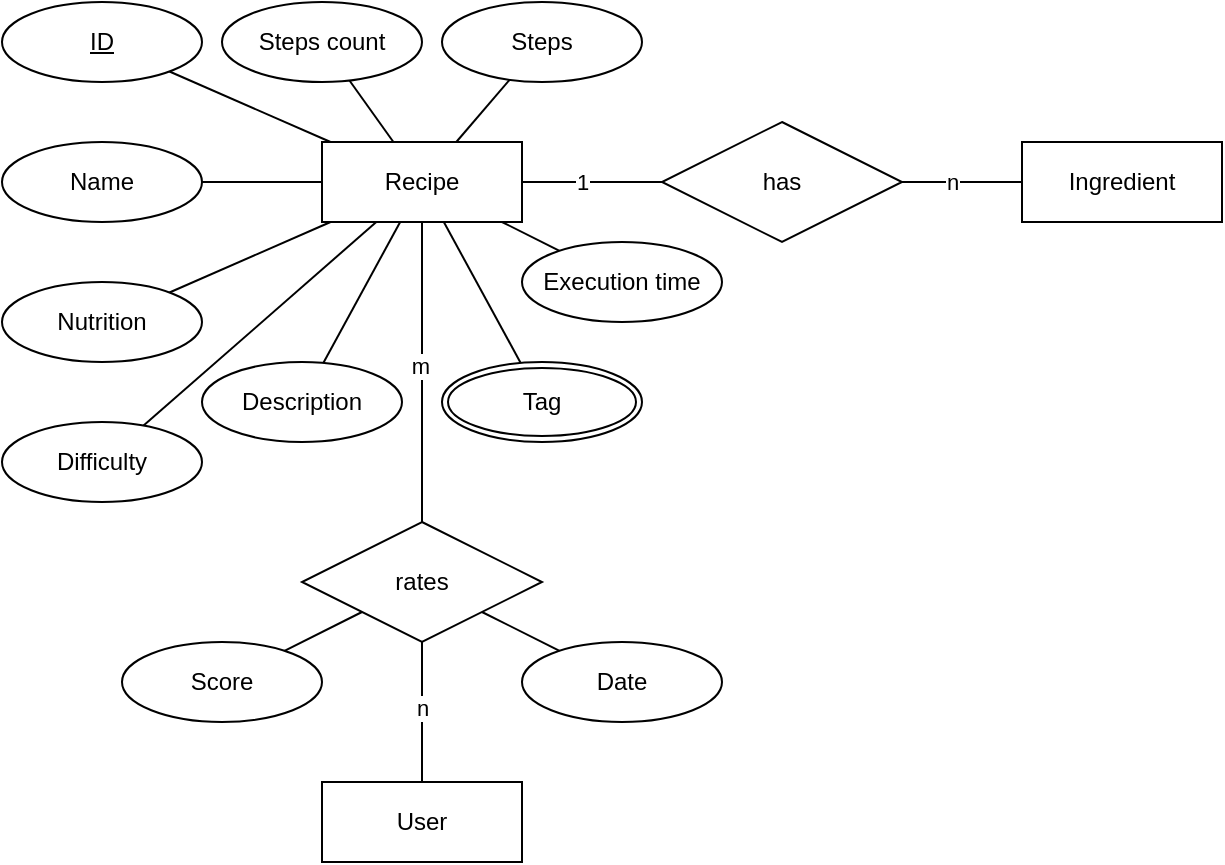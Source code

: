 <mxfile version="23.0.2" type="device">
  <diagram name="Page-1" id="c4acf3e9-155e-7222-9cf6-157b1a14988f">
    <mxGraphModel dx="869" dy="527" grid="1" gridSize="10" guides="1" tooltips="1" connect="1" arrows="1" fold="1" page="1" pageScale="1" pageWidth="850" pageHeight="1100" background="none" math="0" shadow="0">
      <root>
        <mxCell id="0" />
        <mxCell id="1" parent="0" />
        <mxCell id="5Kf1rSOX1M-VUQS25tsx-3" style="edgeStyle=orthogonalEdgeStyle;rounded=0;orthogonalLoop=1;jettySize=auto;html=1;endArrow=none;endFill=0;" edge="1" parent="1" source="5Kf1rSOX1M-VUQS25tsx-1" target="5Kf1rSOX1M-VUQS25tsx-4">
          <mxGeometry relative="1" as="geometry">
            <mxPoint x="320" y="110" as="targetPoint" />
          </mxGeometry>
        </mxCell>
        <mxCell id="5Kf1rSOX1M-VUQS25tsx-7" value="1" style="edgeLabel;html=1;align=center;verticalAlign=middle;resizable=0;points=[];" vertex="1" connectable="0" parent="5Kf1rSOX1M-VUQS25tsx-3">
          <mxGeometry x="-0.143" y="1" relative="1" as="geometry">
            <mxPoint y="1" as="offset" />
          </mxGeometry>
        </mxCell>
        <mxCell id="5Kf1rSOX1M-VUQS25tsx-12" style="rounded=0;orthogonalLoop=1;jettySize=auto;html=1;endArrow=none;endFill=0;" edge="1" parent="1" source="5Kf1rSOX1M-VUQS25tsx-1" target="5Kf1rSOX1M-VUQS25tsx-11">
          <mxGeometry relative="1" as="geometry" />
        </mxCell>
        <mxCell id="5Kf1rSOX1M-VUQS25tsx-17" style="rounded=0;orthogonalLoop=1;jettySize=auto;html=1;endArrow=none;endFill=0;" edge="1" parent="1" source="5Kf1rSOX1M-VUQS25tsx-1" target="5Kf1rSOX1M-VUQS25tsx-16">
          <mxGeometry relative="1" as="geometry" />
        </mxCell>
        <mxCell id="5Kf1rSOX1M-VUQS25tsx-18" style="edgeStyle=orthogonalEdgeStyle;rounded=0;orthogonalLoop=1;jettySize=auto;html=1;endArrow=none;endFill=0;" edge="1" parent="1" source="5Kf1rSOX1M-VUQS25tsx-1" target="5Kf1rSOX1M-VUQS25tsx-15">
          <mxGeometry relative="1" as="geometry" />
        </mxCell>
        <mxCell id="5Kf1rSOX1M-VUQS25tsx-21" style="rounded=0;orthogonalLoop=1;jettySize=auto;html=1;endArrow=none;endFill=0;" edge="1" parent="1" source="5Kf1rSOX1M-VUQS25tsx-1" target="5Kf1rSOX1M-VUQS25tsx-20">
          <mxGeometry relative="1" as="geometry" />
        </mxCell>
        <mxCell id="5Kf1rSOX1M-VUQS25tsx-22" style="rounded=0;orthogonalLoop=1;jettySize=auto;html=1;endArrow=none;endFill=0;" edge="1" parent="1" source="5Kf1rSOX1M-VUQS25tsx-1" target="5Kf1rSOX1M-VUQS25tsx-19">
          <mxGeometry relative="1" as="geometry" />
        </mxCell>
        <mxCell id="5Kf1rSOX1M-VUQS25tsx-24" style="rounded=0;orthogonalLoop=1;jettySize=auto;html=1;endArrow=none;endFill=0;" edge="1" parent="1" source="5Kf1rSOX1M-VUQS25tsx-1" target="5Kf1rSOX1M-VUQS25tsx-23">
          <mxGeometry relative="1" as="geometry" />
        </mxCell>
        <mxCell id="5Kf1rSOX1M-VUQS25tsx-27" style="rounded=0;orthogonalLoop=1;jettySize=auto;html=1;endArrow=none;endFill=0;" edge="1" parent="1" source="5Kf1rSOX1M-VUQS25tsx-1" target="5Kf1rSOX1M-VUQS25tsx-26">
          <mxGeometry relative="1" as="geometry" />
        </mxCell>
        <mxCell id="5Kf1rSOX1M-VUQS25tsx-33" style="rounded=0;orthogonalLoop=1;jettySize=auto;html=1;endArrow=none;endFill=0;" edge="1" parent="1" source="5Kf1rSOX1M-VUQS25tsx-1" target="5Kf1rSOX1M-VUQS25tsx-32">
          <mxGeometry relative="1" as="geometry" />
        </mxCell>
        <mxCell id="5Kf1rSOX1M-VUQS25tsx-40" value="m" style="edgeLabel;html=1;align=center;verticalAlign=middle;resizable=0;points=[];" vertex="1" connectable="0" parent="5Kf1rSOX1M-VUQS25tsx-33">
          <mxGeometry x="-0.039" y="-1" relative="1" as="geometry">
            <mxPoint as="offset" />
          </mxGeometry>
        </mxCell>
        <mxCell id="5Kf1rSOX1M-VUQS25tsx-1" value="Recipe" style="whiteSpace=wrap;html=1;align=center;" vertex="1" parent="1">
          <mxGeometry x="170" y="80" width="100" height="40" as="geometry" />
        </mxCell>
        <mxCell id="5Kf1rSOX1M-VUQS25tsx-2" value="Ingredient" style="whiteSpace=wrap;html=1;align=center;" vertex="1" parent="1">
          <mxGeometry x="520" y="80" width="100" height="40" as="geometry" />
        </mxCell>
        <mxCell id="5Kf1rSOX1M-VUQS25tsx-6" style="edgeStyle=orthogonalEdgeStyle;rounded=0;orthogonalLoop=1;jettySize=auto;html=1;endArrow=none;endFill=0;" edge="1" parent="1" source="5Kf1rSOX1M-VUQS25tsx-4" target="5Kf1rSOX1M-VUQS25tsx-2">
          <mxGeometry relative="1" as="geometry">
            <mxPoint x="470" y="50" as="sourcePoint" />
            <mxPoint x="460" y="20" as="targetPoint" />
          </mxGeometry>
        </mxCell>
        <mxCell id="5Kf1rSOX1M-VUQS25tsx-8" value="n" style="edgeLabel;html=1;align=center;verticalAlign=middle;resizable=0;points=[];" vertex="1" connectable="0" parent="5Kf1rSOX1M-VUQS25tsx-6">
          <mxGeometry x="-0.167" relative="1" as="geometry">
            <mxPoint as="offset" />
          </mxGeometry>
        </mxCell>
        <mxCell id="5Kf1rSOX1M-VUQS25tsx-4" value="has" style="shape=rhombus;perimeter=rhombusPerimeter;whiteSpace=wrap;html=1;align=center;" vertex="1" parent="1">
          <mxGeometry x="340" y="70" width="120" height="60" as="geometry" />
        </mxCell>
        <mxCell id="5Kf1rSOX1M-VUQS25tsx-11" value="ID" style="ellipse;whiteSpace=wrap;html=1;align=center;fontStyle=4;" vertex="1" parent="1">
          <mxGeometry x="10" y="10" width="100" height="40" as="geometry" />
        </mxCell>
        <mxCell id="5Kf1rSOX1M-VUQS25tsx-15" value="Name" style="ellipse;whiteSpace=wrap;html=1;align=center;" vertex="1" parent="1">
          <mxGeometry x="10" y="80" width="100" height="40" as="geometry" />
        </mxCell>
        <mxCell id="5Kf1rSOX1M-VUQS25tsx-16" value="Steps count" style="ellipse;whiteSpace=wrap;html=1;align=center;" vertex="1" parent="1">
          <mxGeometry x="120" y="10" width="100" height="40" as="geometry" />
        </mxCell>
        <mxCell id="5Kf1rSOX1M-VUQS25tsx-19" value="Steps" style="ellipse;whiteSpace=wrap;html=1;align=center;" vertex="1" parent="1">
          <mxGeometry x="230" y="10" width="100" height="40" as="geometry" />
        </mxCell>
        <mxCell id="5Kf1rSOX1M-VUQS25tsx-20" value="Nutrition" style="ellipse;whiteSpace=wrap;html=1;align=center;" vertex="1" parent="1">
          <mxGeometry x="10" y="150" width="100" height="40" as="geometry" />
        </mxCell>
        <mxCell id="5Kf1rSOX1M-VUQS25tsx-23" value="Execution time" style="ellipse;whiteSpace=wrap;html=1;align=center;" vertex="1" parent="1">
          <mxGeometry x="270" y="130" width="100" height="40" as="geometry" />
        </mxCell>
        <mxCell id="5Kf1rSOX1M-VUQS25tsx-26" value="Difficulty" style="ellipse;whiteSpace=wrap;html=1;align=center;" vertex="1" parent="1">
          <mxGeometry x="10" y="220" width="100" height="40" as="geometry" />
        </mxCell>
        <mxCell id="5Kf1rSOX1M-VUQS25tsx-30" value="User" style="whiteSpace=wrap;html=1;align=center;" vertex="1" parent="1">
          <mxGeometry x="170" y="400" width="100" height="40" as="geometry" />
        </mxCell>
        <mxCell id="5Kf1rSOX1M-VUQS25tsx-34" style="rounded=0;orthogonalLoop=1;jettySize=auto;html=1;endArrow=none;endFill=0;" edge="1" parent="1" source="5Kf1rSOX1M-VUQS25tsx-32" target="5Kf1rSOX1M-VUQS25tsx-30">
          <mxGeometry relative="1" as="geometry" />
        </mxCell>
        <mxCell id="5Kf1rSOX1M-VUQS25tsx-41" value="n" style="edgeLabel;html=1;align=center;verticalAlign=middle;resizable=0;points=[];" vertex="1" connectable="0" parent="5Kf1rSOX1M-VUQS25tsx-34">
          <mxGeometry x="-0.077" relative="1" as="geometry">
            <mxPoint as="offset" />
          </mxGeometry>
        </mxCell>
        <mxCell id="5Kf1rSOX1M-VUQS25tsx-36" style="rounded=0;orthogonalLoop=1;jettySize=auto;html=1;endArrow=none;endFill=0;" edge="1" parent="1" source="5Kf1rSOX1M-VUQS25tsx-32" target="5Kf1rSOX1M-VUQS25tsx-35">
          <mxGeometry relative="1" as="geometry" />
        </mxCell>
        <mxCell id="5Kf1rSOX1M-VUQS25tsx-32" value="rates" style="shape=rhombus;perimeter=rhombusPerimeter;whiteSpace=wrap;html=1;align=center;" vertex="1" parent="1">
          <mxGeometry x="160" y="270" width="120" height="60" as="geometry" />
        </mxCell>
        <mxCell id="5Kf1rSOX1M-VUQS25tsx-35" value="Score" style="ellipse;whiteSpace=wrap;html=1;align=center;" vertex="1" parent="1">
          <mxGeometry x="70" y="330" width="100" height="40" as="geometry" />
        </mxCell>
        <mxCell id="5Kf1rSOX1M-VUQS25tsx-37" value="Date" style="ellipse;whiteSpace=wrap;html=1;align=center;" vertex="1" parent="1">
          <mxGeometry x="270" y="330" width="100" height="40" as="geometry" />
        </mxCell>
        <mxCell id="5Kf1rSOX1M-VUQS25tsx-38" style="rounded=0;orthogonalLoop=1;jettySize=auto;html=1;endArrow=none;endFill=0;" edge="1" parent="1" source="5Kf1rSOX1M-VUQS25tsx-32" target="5Kf1rSOX1M-VUQS25tsx-37">
          <mxGeometry relative="1" as="geometry">
            <mxPoint x="290" y="310" as="sourcePoint" />
            <mxPoint x="330" y="310" as="targetPoint" />
          </mxGeometry>
        </mxCell>
        <mxCell id="5Kf1rSOX1M-VUQS25tsx-43" style="rounded=0;orthogonalLoop=1;jettySize=auto;html=1;endArrow=none;endFill=0;" edge="1" parent="1" source="5Kf1rSOX1M-VUQS25tsx-1" target="5Kf1rSOX1M-VUQS25tsx-44">
          <mxGeometry relative="1" as="geometry">
            <mxPoint x="247" y="90" as="sourcePoint" />
            <mxPoint x="355.161" y="44.346" as="targetPoint" />
          </mxGeometry>
        </mxCell>
        <mxCell id="5Kf1rSOX1M-VUQS25tsx-44" value="Tag" style="ellipse;shape=doubleEllipse;margin=3;whiteSpace=wrap;html=1;align=center;" vertex="1" parent="1">
          <mxGeometry x="230" y="190" width="100" height="40" as="geometry" />
        </mxCell>
        <mxCell id="5Kf1rSOX1M-VUQS25tsx-47" style="rounded=0;orthogonalLoop=1;jettySize=auto;html=1;endArrow=none;endFill=0;" edge="1" parent="1" source="5Kf1rSOX1M-VUQS25tsx-1" target="5Kf1rSOX1M-VUQS25tsx-48">
          <mxGeometry relative="1" as="geometry">
            <mxPoint x="207" y="130" as="sourcePoint" />
            <mxPoint x="190" y="150" as="targetPoint" />
          </mxGeometry>
        </mxCell>
        <mxCell id="5Kf1rSOX1M-VUQS25tsx-48" value="Description" style="ellipse;whiteSpace=wrap;html=1;align=center;" vertex="1" parent="1">
          <mxGeometry x="110" y="190" width="100" height="40" as="geometry" />
        </mxCell>
      </root>
    </mxGraphModel>
  </diagram>
</mxfile>
